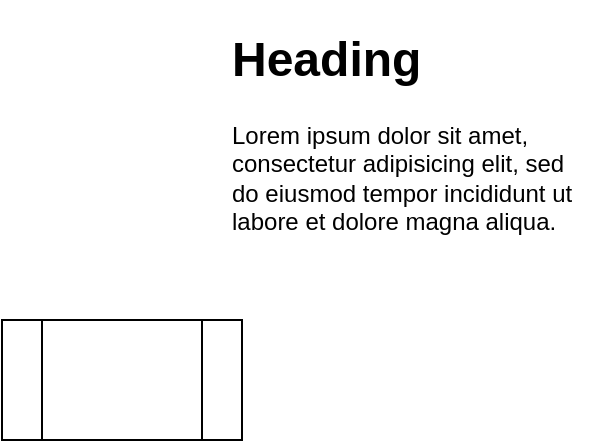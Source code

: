 <mxfile version="14.2.4" type="embed">
    <diagram id="Bf982y5qnFHTo9PACOBG" name="Page-1">
        <mxGraphModel dx="663" dy="545" grid="1" gridSize="10" guides="1" tooltips="1" connect="1" arrows="1" fold="1" page="1" pageScale="1" pageWidth="827" pageHeight="1169" math="0" shadow="0">
            <root>
                <mxCell id="0"/>
                <mxCell id="1" parent="0"/>
                <mxCell id="2" value="&lt;h1&gt;Heading&lt;/h1&gt;&lt;p&gt;Lorem ipsum dolor sit amet, consectetur adipisicing elit, sed do eiusmod tempor incididunt ut labore et dolore magna aliqua.&lt;/p&gt;" style="text;html=1;strokeColor=none;fillColor=none;spacing=5;spacingTop=-20;whiteSpace=wrap;overflow=hidden;rounded=0;" vertex="1" parent="1">
                    <mxGeometry x="250" y="220" width="190" height="120" as="geometry"/>
                </mxCell>
                <mxCell id="3" value="" style="shape=process;whiteSpace=wrap;html=1;backgroundOutline=1;size=0.167;" vertex="1" parent="1">
                    <mxGeometry x="140" y="370" width="120" height="60" as="geometry"/>
                </mxCell>
            </root>
        </mxGraphModel>
    </diagram>
</mxfile>